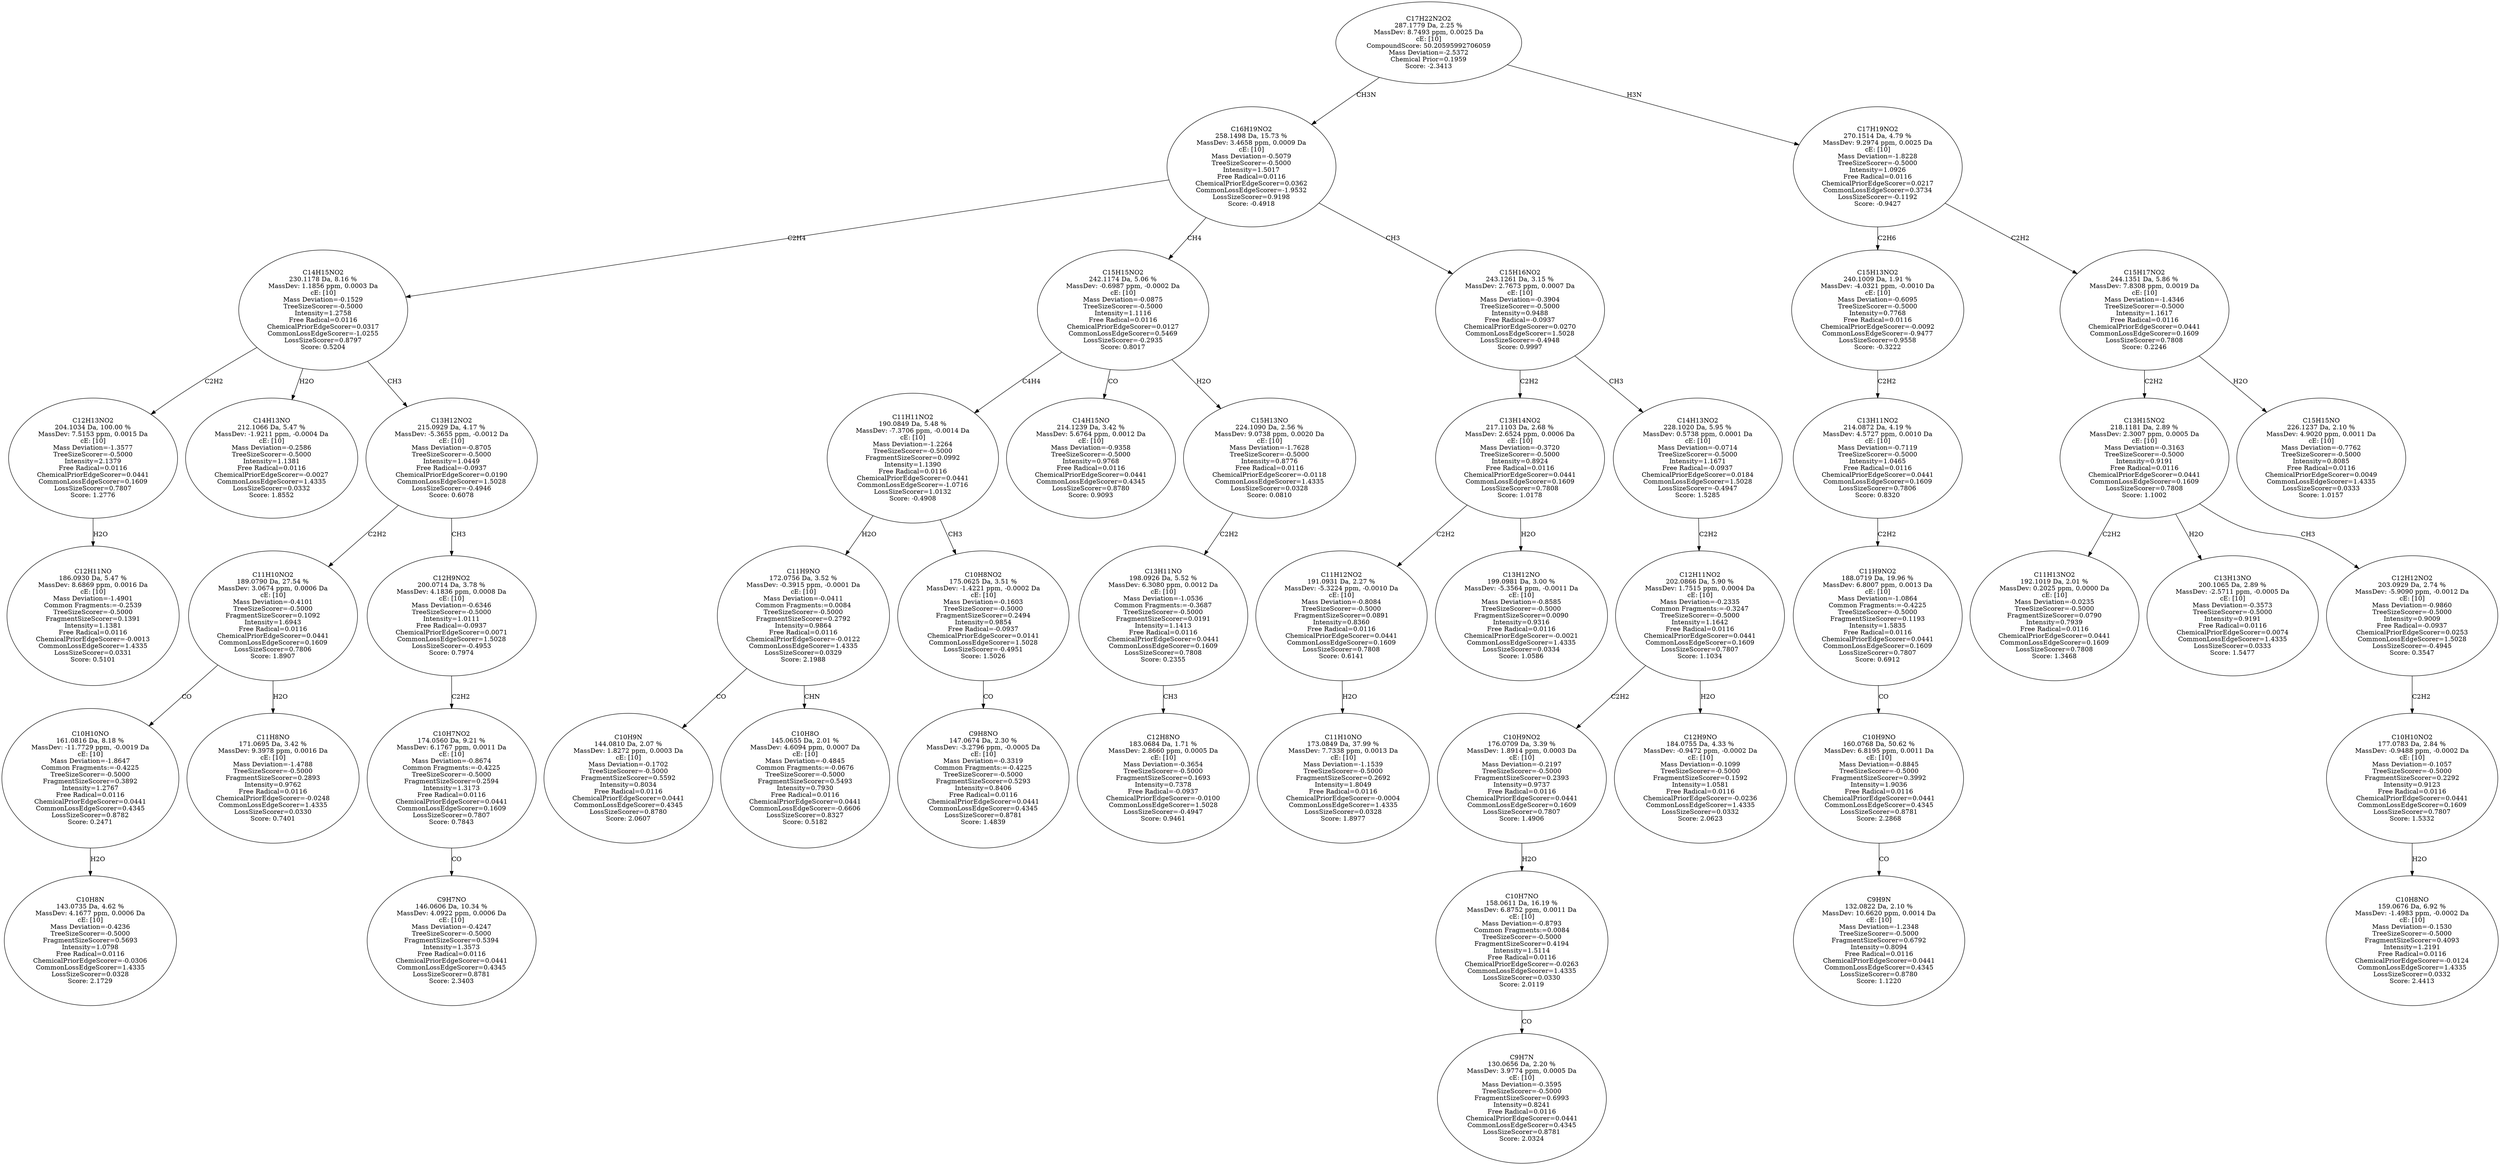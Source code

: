 strict digraph {
v1 [label="C12H11NO\n186.0930 Da, 5.47 %\nMassDev: 8.6869 ppm, 0.0016 Da\ncE: [10]\nMass Deviation=-1.4901\nCommon Fragments:=-0.2539\nTreeSizeScorer=-0.5000\nFragmentSizeScorer=0.1391\nIntensity=1.1381\nFree Radical=0.0116\nChemicalPriorEdgeScorer=-0.0013\nCommonLossEdgeScorer=1.4335\nLossSizeScorer=0.0331\nScore: 0.5101"];
v2 [label="C12H13NO2\n204.1034 Da, 100.00 %\nMassDev: 7.5153 ppm, 0.0015 Da\ncE: [10]\nMass Deviation=-1.3577\nTreeSizeScorer=-0.5000\nIntensity=2.1379\nFree Radical=0.0116\nChemicalPriorEdgeScorer=0.0441\nCommonLossEdgeScorer=0.1609\nLossSizeScorer=0.7807\nScore: 1.2776"];
v3 [label="C14H13NO\n212.1066 Da, 5.47 %\nMassDev: -1.9211 ppm, -0.0004 Da\ncE: [10]\nMass Deviation=-0.2586\nTreeSizeScorer=-0.5000\nIntensity=1.1381\nFree Radical=0.0116\nChemicalPriorEdgeScorer=-0.0027\nCommonLossEdgeScorer=1.4335\nLossSizeScorer=0.0332\nScore: 1.8552"];
v4 [label="C10H8N\n143.0735 Da, 4.62 %\nMassDev: 4.1677 ppm, 0.0006 Da\ncE: [10]\nMass Deviation=-0.4236\nTreeSizeScorer=-0.5000\nFragmentSizeScorer=0.5693\nIntensity=1.0798\nFree Radical=0.0116\nChemicalPriorEdgeScorer=-0.0306\nCommonLossEdgeScorer=1.4335\nLossSizeScorer=0.0328\nScore: 2.1729"];
v5 [label="C10H10NO\n161.0816 Da, 8.18 %\nMassDev: -11.7729 ppm, -0.0019 Da\ncE: [10]\nMass Deviation=-1.8647\nCommon Fragments:=-0.4225\nTreeSizeScorer=-0.5000\nFragmentSizeScorer=0.3892\nIntensity=1.2767\nFree Radical=0.0116\nChemicalPriorEdgeScorer=0.0441\nCommonLossEdgeScorer=0.4345\nLossSizeScorer=0.8782\nScore: 0.2471"];
v6 [label="C11H8NO\n171.0695 Da, 3.42 %\nMassDev: 9.3978 ppm, 0.0016 Da\ncE: [10]\nMass Deviation=-1.4788\nTreeSizeScorer=-0.5000\nFragmentSizeScorer=0.2893\nIntensity=0.9762\nFree Radical=0.0116\nChemicalPriorEdgeScorer=-0.0248\nCommonLossEdgeScorer=1.4335\nLossSizeScorer=0.0330\nScore: 0.7401"];
v7 [label="C11H10NO2\n189.0790 Da, 27.54 %\nMassDev: 3.0674 ppm, 0.0006 Da\ncE: [10]\nMass Deviation=-0.4101\nTreeSizeScorer=-0.5000\nFragmentSizeScorer=0.1092\nIntensity=1.6943\nFree Radical=0.0116\nChemicalPriorEdgeScorer=0.0441\nCommonLossEdgeScorer=0.1609\nLossSizeScorer=0.7806\nScore: 1.8907"];
v8 [label="C9H7NO\n146.0606 Da, 10.34 %\nMassDev: 4.0922 ppm, 0.0006 Da\ncE: [10]\nMass Deviation=-0.4247\nTreeSizeScorer=-0.5000\nFragmentSizeScorer=0.5394\nIntensity=1.3573\nFree Radical=0.0116\nChemicalPriorEdgeScorer=0.0441\nCommonLossEdgeScorer=0.4345\nLossSizeScorer=0.8781\nScore: 2.3403"];
v9 [label="C10H7NO2\n174.0560 Da, 9.21 %\nMassDev: 6.1767 ppm, 0.0011 Da\ncE: [10]\nMass Deviation=-0.8674\nCommon Fragments:=-0.4225\nTreeSizeScorer=-0.5000\nFragmentSizeScorer=0.2594\nIntensity=1.3173\nFree Radical=0.0116\nChemicalPriorEdgeScorer=0.0441\nCommonLossEdgeScorer=0.1609\nLossSizeScorer=0.7807\nScore: 0.7843"];
v10 [label="C12H9NO2\n200.0714 Da, 3.78 %\nMassDev: 4.1836 ppm, 0.0008 Da\ncE: [10]\nMass Deviation=-0.6346\nTreeSizeScorer=-0.5000\nIntensity=1.0111\nFree Radical=-0.0937\nChemicalPriorEdgeScorer=0.0071\nCommonLossEdgeScorer=1.5028\nLossSizeScorer=-0.4953\nScore: 0.7974"];
v11 [label="C13H12NO2\n215.0929 Da, 4.17 %\nMassDev: -5.3655 ppm, -0.0012 Da\ncE: [10]\nMass Deviation=-0.8705\nTreeSizeScorer=-0.5000\nIntensity=1.0449\nFree Radical=-0.0937\nChemicalPriorEdgeScorer=0.0190\nCommonLossEdgeScorer=1.5028\nLossSizeScorer=-0.4946\nScore: 0.6078"];
v12 [label="C14H15NO2\n230.1178 Da, 8.16 %\nMassDev: 1.1856 ppm, 0.0003 Da\ncE: [10]\nMass Deviation=-0.1529\nTreeSizeScorer=-0.5000\nIntensity=1.2758\nFree Radical=0.0116\nChemicalPriorEdgeScorer=0.0317\nCommonLossEdgeScorer=-1.0255\nLossSizeScorer=0.8797\nScore: 0.5204"];
v13 [label="C10H9N\n144.0810 Da, 2.07 %\nMassDev: 1.8272 ppm, 0.0003 Da\ncE: [10]\nMass Deviation=-0.1702\nTreeSizeScorer=-0.5000\nFragmentSizeScorer=0.5592\nIntensity=0.8034\nFree Radical=0.0116\nChemicalPriorEdgeScorer=0.0441\nCommonLossEdgeScorer=0.4345\nLossSizeScorer=0.8780\nScore: 2.0607"];
v14 [label="C10H8O\n145.0655 Da, 2.01 %\nMassDev: 4.6094 ppm, 0.0007 Da\ncE: [10]\nMass Deviation=-0.4845\nCommon Fragments:=-0.0676\nTreeSizeScorer=-0.5000\nFragmentSizeScorer=0.5493\nIntensity=0.7930\nFree Radical=0.0116\nChemicalPriorEdgeScorer=0.0441\nCommonLossEdgeScorer=-0.6606\nLossSizeScorer=0.8327\nScore: 0.5182"];
v15 [label="C11H9NO\n172.0756 Da, 3.52 %\nMassDev: -0.3915 ppm, -0.0001 Da\ncE: [10]\nMass Deviation=-0.0411\nCommon Fragments:=0.0084\nTreeSizeScorer=-0.5000\nFragmentSizeScorer=0.2792\nIntensity=0.9864\nFree Radical=0.0116\nChemicalPriorEdgeScorer=-0.0122\nCommonLossEdgeScorer=1.4335\nLossSizeScorer=0.0329\nScore: 2.1988"];
v16 [label="C9H8NO\n147.0674 Da, 2.30 %\nMassDev: -3.2796 ppm, -0.0005 Da\ncE: [10]\nMass Deviation=-0.3319\nCommon Fragments:=-0.4225\nTreeSizeScorer=-0.5000\nFragmentSizeScorer=0.5293\nIntensity=0.8406\nFree Radical=0.0116\nChemicalPriorEdgeScorer=0.0441\nCommonLossEdgeScorer=0.4345\nLossSizeScorer=0.8781\nScore: 1.4839"];
v17 [label="C10H8NO2\n175.0625 Da, 3.51 %\nMassDev: -1.4221 ppm, -0.0002 Da\ncE: [10]\nMass Deviation=-0.1603\nTreeSizeScorer=-0.5000\nFragmentSizeScorer=0.2494\nIntensity=0.9854\nFree Radical=-0.0937\nChemicalPriorEdgeScorer=0.0141\nCommonLossEdgeScorer=1.5028\nLossSizeScorer=-0.4951\nScore: 1.5026"];
v18 [label="C11H11NO2\n190.0849 Da, 5.48 %\nMassDev: -7.3706 ppm, -0.0014 Da\ncE: [10]\nMass Deviation=-1.2264\nTreeSizeScorer=-0.5000\nFragmentSizeScorer=0.0992\nIntensity=1.1390\nFree Radical=0.0116\nChemicalPriorEdgeScorer=0.0441\nCommonLossEdgeScorer=-1.0716\nLossSizeScorer=1.0132\nScore: -0.4908"];
v19 [label="C14H15NO\n214.1239 Da, 3.42 %\nMassDev: 5.6764 ppm, 0.0012 Da\ncE: [10]\nMass Deviation=-0.9358\nTreeSizeScorer=-0.5000\nIntensity=0.9768\nFree Radical=0.0116\nChemicalPriorEdgeScorer=0.0441\nCommonLossEdgeScorer=0.4345\nLossSizeScorer=0.8780\nScore: 0.9093"];
v20 [label="C12H8NO\n183.0684 Da, 1.71 %\nMassDev: 2.8660 ppm, 0.0005 Da\ncE: [10]\nMass Deviation=-0.3654\nTreeSizeScorer=-0.5000\nFragmentSizeScorer=0.1693\nIntensity=0.7378\nFree Radical=-0.0937\nChemicalPriorEdgeScorer=-0.0100\nCommonLossEdgeScorer=1.5028\nLossSizeScorer=-0.4947\nScore: 0.9461"];
v21 [label="C13H11NO\n198.0926 Da, 5.52 %\nMassDev: 6.3080 ppm, 0.0012 Da\ncE: [10]\nMass Deviation=-1.0536\nCommon Fragments:=-0.3687\nTreeSizeScorer=-0.5000\nFragmentSizeScorer=0.0191\nIntensity=1.1413\nFree Radical=0.0116\nChemicalPriorEdgeScorer=0.0441\nCommonLossEdgeScorer=0.1609\nLossSizeScorer=0.7808\nScore: 0.2355"];
v22 [label="C15H13NO\n224.1090 Da, 2.56 %\nMassDev: 9.0738 ppm, 0.0020 Da\ncE: [10]\nMass Deviation=-1.7628\nTreeSizeScorer=-0.5000\nIntensity=0.8776\nFree Radical=0.0116\nChemicalPriorEdgeScorer=-0.0118\nCommonLossEdgeScorer=1.4335\nLossSizeScorer=0.0328\nScore: 0.0810"];
v23 [label="C15H15NO2\n242.1174 Da, 5.06 %\nMassDev: -0.6987 ppm, -0.0002 Da\ncE: [10]\nMass Deviation=-0.0875\nTreeSizeScorer=-0.5000\nIntensity=1.1116\nFree Radical=0.0116\nChemicalPriorEdgeScorer=0.0127\nCommonLossEdgeScorer=0.5469\nLossSizeScorer=-0.2935\nScore: 0.8017"];
v24 [label="C11H10NO\n173.0849 Da, 37.99 %\nMassDev: 7.7338 ppm, 0.0013 Da\ncE: [10]\nMass Deviation=-1.1539\nTreeSizeScorer=-0.5000\nFragmentSizeScorer=0.2692\nIntensity=1.8049\nFree Radical=0.0116\nChemicalPriorEdgeScorer=-0.0004\nCommonLossEdgeScorer=1.4335\nLossSizeScorer=0.0328\nScore: 1.8977"];
v25 [label="C11H12NO2\n191.0931 Da, 2.27 %\nMassDev: -5.3224 ppm, -0.0010 Da\ncE: [10]\nMass Deviation=-0.8084\nTreeSizeScorer=-0.5000\nFragmentSizeScorer=0.0891\nIntensity=0.8360\nFree Radical=0.0116\nChemicalPriorEdgeScorer=0.0441\nCommonLossEdgeScorer=0.1609\nLossSizeScorer=0.7808\nScore: 0.6141"];
v26 [label="C13H12NO\n199.0981 Da, 3.00 %\nMassDev: -5.3564 ppm, -0.0011 Da\ncE: [10]\nMass Deviation=-0.8585\nTreeSizeScorer=-0.5000\nFragmentSizeScorer=0.0090\nIntensity=0.9316\nFree Radical=0.0116\nChemicalPriorEdgeScorer=-0.0021\nCommonLossEdgeScorer=1.4335\nLossSizeScorer=0.0334\nScore: 1.0586"];
v27 [label="C13H14NO2\n217.1103 Da, 2.68 %\nMassDev: 2.6524 ppm, 0.0006 Da\ncE: [10]\nMass Deviation=-0.3720\nTreeSizeScorer=-0.5000\nIntensity=0.8924\nFree Radical=0.0116\nChemicalPriorEdgeScorer=0.0441\nCommonLossEdgeScorer=0.1609\nLossSizeScorer=0.7808\nScore: 1.0178"];
v28 [label="C9H7N\n130.0656 Da, 2.20 %\nMassDev: 3.9774 ppm, 0.0005 Da\ncE: [10]\nMass Deviation=-0.3595\nTreeSizeScorer=-0.5000\nFragmentSizeScorer=0.6993\nIntensity=0.8241\nFree Radical=0.0116\nChemicalPriorEdgeScorer=0.0441\nCommonLossEdgeScorer=0.4345\nLossSizeScorer=0.8781\nScore: 2.0324"];
v29 [label="C10H7NO\n158.0611 Da, 16.19 %\nMassDev: 6.8752 ppm, 0.0011 Da\ncE: [10]\nMass Deviation=-0.8793\nCommon Fragments:=0.0084\nTreeSizeScorer=-0.5000\nFragmentSizeScorer=0.4194\nIntensity=1.5114\nFree Radical=0.0116\nChemicalPriorEdgeScorer=-0.0263\nCommonLossEdgeScorer=1.4335\nLossSizeScorer=0.0330\nScore: 2.0119"];
v30 [label="C10H9NO2\n176.0709 Da, 3.39 %\nMassDev: 1.8914 ppm, 0.0003 Da\ncE: [10]\nMass Deviation=-0.2197\nTreeSizeScorer=-0.5000\nFragmentSizeScorer=0.2393\nIntensity=0.9737\nFree Radical=0.0116\nChemicalPriorEdgeScorer=0.0441\nCommonLossEdgeScorer=0.1609\nLossSizeScorer=0.7807\nScore: 1.4906"];
v31 [label="C12H9NO\n184.0755 Da, 4.33 %\nMassDev: -0.9472 ppm, -0.0002 Da\ncE: [10]\nMass Deviation=-0.1099\nTreeSizeScorer=-0.5000\nFragmentSizeScorer=0.1592\nIntensity=1.0581\nFree Radical=0.0116\nChemicalPriorEdgeScorer=-0.0236\nCommonLossEdgeScorer=1.4335\nLossSizeScorer=0.0332\nScore: 2.0623"];
v32 [label="C12H11NO2\n202.0866 Da, 5.90 %\nMassDev: 1.7515 ppm, 0.0004 Da\ncE: [10]\nMass Deviation=-0.2335\nCommon Fragments:=-0.3247\nTreeSizeScorer=-0.5000\nIntensity=1.1642\nFree Radical=0.0116\nChemicalPriorEdgeScorer=0.0441\nCommonLossEdgeScorer=0.1609\nLossSizeScorer=0.7807\nScore: 1.1034"];
v33 [label="C14H13NO2\n228.1020 Da, 5.95 %\nMassDev: 0.5738 ppm, 0.0001 Da\ncE: [10]\nMass Deviation=-0.0714\nTreeSizeScorer=-0.5000\nIntensity=1.1671\nFree Radical=-0.0937\nChemicalPriorEdgeScorer=0.0184\nCommonLossEdgeScorer=1.5028\nLossSizeScorer=-0.4947\nScore: 1.5285"];
v34 [label="C15H16NO2\n243.1261 Da, 3.15 %\nMassDev: 2.7673 ppm, 0.0007 Da\ncE: [10]\nMass Deviation=-0.3904\nTreeSizeScorer=-0.5000\nIntensity=0.9488\nFree Radical=-0.0937\nChemicalPriorEdgeScorer=0.0270\nCommonLossEdgeScorer=1.5028\nLossSizeScorer=-0.4948\nScore: 0.9997"];
v35 [label="C16H19NO2\n258.1498 Da, 15.73 %\nMassDev: 3.4658 ppm, 0.0009 Da\ncE: [10]\nMass Deviation=-0.5079\nTreeSizeScorer=-0.5000\nIntensity=1.5017\nFree Radical=0.0116\nChemicalPriorEdgeScorer=0.0362\nCommonLossEdgeScorer=-1.9532\nLossSizeScorer=0.9198\nScore: -0.4918"];
v36 [label="C9H9N\n132.0822 Da, 2.10 %\nMassDev: 10.6620 ppm, 0.0014 Da\ncE: [10]\nMass Deviation=-1.2348\nTreeSizeScorer=-0.5000\nFragmentSizeScorer=0.6792\nIntensity=0.8094\nFree Radical=0.0116\nChemicalPriorEdgeScorer=0.0441\nCommonLossEdgeScorer=0.4345\nLossSizeScorer=0.8780\nScore: 1.1220"];
v37 [label="C10H9NO\n160.0768 Da, 50.62 %\nMassDev: 6.8195 ppm, 0.0011 Da\ncE: [10]\nMass Deviation=-0.8845\nTreeSizeScorer=-0.5000\nFragmentSizeScorer=0.3992\nIntensity=1.9036\nFree Radical=0.0116\nChemicalPriorEdgeScorer=0.0441\nCommonLossEdgeScorer=0.4345\nLossSizeScorer=0.8781\nScore: 2.2868"];
v38 [label="C11H9NO2\n188.0719 Da, 19.96 %\nMassDev: 6.8007 ppm, 0.0013 Da\ncE: [10]\nMass Deviation=-1.0864\nCommon Fragments:=-0.4225\nTreeSizeScorer=-0.5000\nFragmentSizeScorer=0.1193\nIntensity=1.5835\nFree Radical=0.0116\nChemicalPriorEdgeScorer=0.0441\nCommonLossEdgeScorer=0.1609\nLossSizeScorer=0.7807\nScore: 0.6912"];
v39 [label="C13H11NO2\n214.0872 Da, 4.19 %\nMassDev: 4.5727 ppm, 0.0010 Da\ncE: [10]\nMass Deviation=-0.7119\nTreeSizeScorer=-0.5000\nIntensity=1.0465\nFree Radical=0.0116\nChemicalPriorEdgeScorer=0.0441\nCommonLossEdgeScorer=0.1609\nLossSizeScorer=0.7806\nScore: 0.8320"];
v40 [label="C15H13NO2\n240.1009 Da, 1.91 %\nMassDev: -4.0321 ppm, -0.0010 Da\ncE: [10]\nMass Deviation=-0.6095\nTreeSizeScorer=-0.5000\nIntensity=0.7768\nFree Radical=0.0116\nChemicalPriorEdgeScorer=-0.0092\nCommonLossEdgeScorer=-0.9477\nLossSizeScorer=0.9558\nScore: -0.3222"];
v41 [label="C11H13NO2\n192.1019 Da, 2.01 %\nMassDev: 0.2025 ppm, 0.0000 Da\ncE: [10]\nMass Deviation=-0.0235\nTreeSizeScorer=-0.5000\nFragmentSizeScorer=0.0790\nIntensity=0.7939\nFree Radical=0.0116\nChemicalPriorEdgeScorer=0.0441\nCommonLossEdgeScorer=0.1609\nLossSizeScorer=0.7808\nScore: 1.3468"];
v42 [label="C13H13NO\n200.1065 Da, 2.89 %\nMassDev: -2.5711 ppm, -0.0005 Da\ncE: [10]\nMass Deviation=-0.3573\nTreeSizeScorer=-0.5000\nIntensity=0.9191\nFree Radical=0.0116\nChemicalPriorEdgeScorer=0.0074\nCommonLossEdgeScorer=1.4335\nLossSizeScorer=0.0333\nScore: 1.5477"];
v43 [label="C10H8NO\n159.0676 Da, 6.92 %\nMassDev: -1.4983 ppm, -0.0002 Da\ncE: [10]\nMass Deviation=-0.1530\nTreeSizeScorer=-0.5000\nFragmentSizeScorer=0.4093\nIntensity=1.2191\nFree Radical=0.0116\nChemicalPriorEdgeScorer=-0.0124\nCommonLossEdgeScorer=1.4335\nLossSizeScorer=0.0332\nScore: 2.4413"];
v44 [label="C10H10NO2\n177.0783 Da, 2.84 %\nMassDev: -0.9488 ppm, -0.0002 Da\ncE: [10]\nMass Deviation=-0.1057\nTreeSizeScorer=-0.5000\nFragmentSizeScorer=0.2292\nIntensity=0.9123\nFree Radical=0.0116\nChemicalPriorEdgeScorer=0.0441\nCommonLossEdgeScorer=0.1609\nLossSizeScorer=0.7807\nScore: 1.5332"];
v45 [label="C12H12NO2\n203.0929 Da, 2.74 %\nMassDev: -5.9090 ppm, -0.0012 Da\ncE: [10]\nMass Deviation=-0.9860\nTreeSizeScorer=-0.5000\nIntensity=0.9009\nFree Radical=-0.0937\nChemicalPriorEdgeScorer=0.0253\nCommonLossEdgeScorer=1.5028\nLossSizeScorer=-0.4945\nScore: 0.3547"];
v46 [label="C13H15NO2\n218.1181 Da, 2.89 %\nMassDev: 2.3007 ppm, 0.0005 Da\ncE: [10]\nMass Deviation=-0.3163\nTreeSizeScorer=-0.5000\nIntensity=0.9191\nFree Radical=0.0116\nChemicalPriorEdgeScorer=0.0441\nCommonLossEdgeScorer=0.1609\nLossSizeScorer=0.7808\nScore: 1.1002"];
v47 [label="C15H15NO\n226.1237 Da, 2.10 %\nMassDev: 4.9020 ppm, 0.0011 Da\ncE: [10]\nMass Deviation=-0.7762\nTreeSizeScorer=-0.5000\nIntensity=0.8085\nFree Radical=0.0116\nChemicalPriorEdgeScorer=0.0049\nCommonLossEdgeScorer=1.4335\nLossSizeScorer=0.0333\nScore: 1.0157"];
v48 [label="C15H17NO2\n244.1351 Da, 5.86 %\nMassDev: 7.8308 ppm, 0.0019 Da\ncE: [10]\nMass Deviation=-1.4346\nTreeSizeScorer=-0.5000\nIntensity=1.1617\nFree Radical=0.0116\nChemicalPriorEdgeScorer=0.0441\nCommonLossEdgeScorer=0.1609\nLossSizeScorer=0.7808\nScore: 0.2246"];
v49 [label="C17H19NO2\n270.1514 Da, 4.79 %\nMassDev: 9.2974 ppm, 0.0025 Da\ncE: [10]\nMass Deviation=-1.8228\nTreeSizeScorer=-0.5000\nIntensity=1.0926\nFree Radical=0.0116\nChemicalPriorEdgeScorer=0.0217\nCommonLossEdgeScorer=0.3734\nLossSizeScorer=-0.1192\nScore: -0.9427"];
v50 [label="C17H22N2O2\n287.1779 Da, 2.25 %\nMassDev: 8.7493 ppm, 0.0025 Da\ncE: [10]\nCompoundScore: 50.20595992706059\nMass Deviation=-2.5372\nChemical Prior=0.1959\nScore: -2.3413"];
v2 -> v1 [label="H2O"];
v12 -> v2 [label="C2H2"];
v12 -> v3 [label="H2O"];
v5 -> v4 [label="H2O"];
v7 -> v5 [label="CO"];
v7 -> v6 [label="H2O"];
v11 -> v7 [label="C2H2"];
v9 -> v8 [label="CO"];
v10 -> v9 [label="C2H2"];
v11 -> v10 [label="CH3"];
v12 -> v11 [label="CH3"];
v35 -> v12 [label="C2H4"];
v15 -> v13 [label="CO"];
v15 -> v14 [label="CHN"];
v18 -> v15 [label="H2O"];
v17 -> v16 [label="CO"];
v18 -> v17 [label="CH3"];
v23 -> v18 [label="C4H4"];
v23 -> v19 [label="CO"];
v21 -> v20 [label="CH3"];
v22 -> v21 [label="C2H2"];
v23 -> v22 [label="H2O"];
v35 -> v23 [label="CH4"];
v25 -> v24 [label="H2O"];
v27 -> v25 [label="C2H2"];
v27 -> v26 [label="H2O"];
v34 -> v27 [label="C2H2"];
v29 -> v28 [label="CO"];
v30 -> v29 [label="H2O"];
v32 -> v30 [label="C2H2"];
v32 -> v31 [label="H2O"];
v33 -> v32 [label="C2H2"];
v34 -> v33 [label="CH3"];
v35 -> v34 [label="CH3"];
v50 -> v35 [label="CH3N"];
v37 -> v36 [label="CO"];
v38 -> v37 [label="CO"];
v39 -> v38 [label="C2H2"];
v40 -> v39 [label="C2H2"];
v49 -> v40 [label="C2H6"];
v46 -> v41 [label="C2H2"];
v46 -> v42 [label="H2O"];
v44 -> v43 [label="H2O"];
v45 -> v44 [label="C2H2"];
v46 -> v45 [label="CH3"];
v48 -> v46 [label="C2H2"];
v48 -> v47 [label="H2O"];
v49 -> v48 [label="C2H2"];
v50 -> v49 [label="H3N"];
}